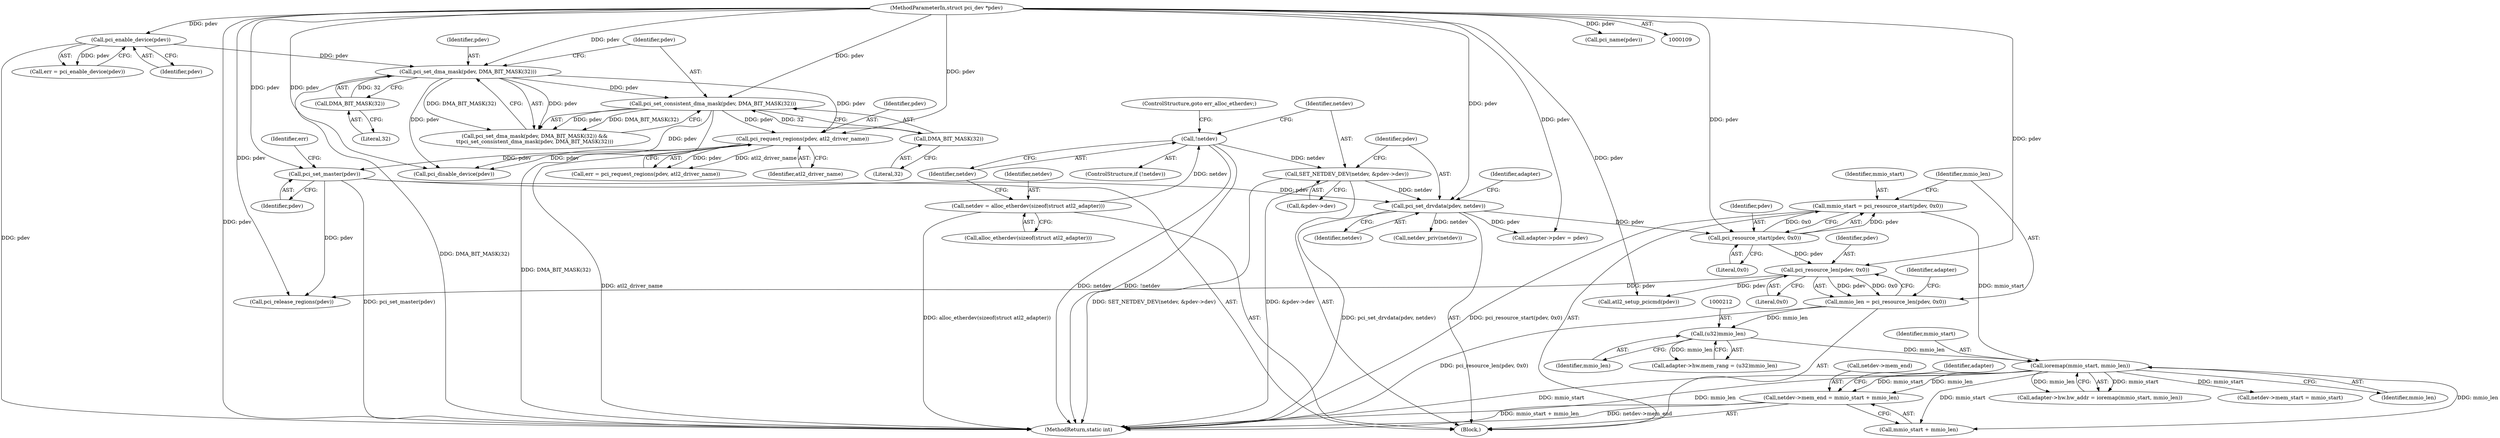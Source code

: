 digraph "0_linux_f43bfaeddc79effbf3d0fcb53ca477cca66f3db8@integer" {
"1000274" [label="(Call,netdev->mem_end = mmio_start + mmio_len)"];
"1000220" [label="(Call,ioremap(mmio_start, mmio_len))"];
"1000195" [label="(Call,mmio_start = pci_resource_start(pdev, 0x0))"];
"1000197" [label="(Call,pci_resource_start(pdev, 0x0))"];
"1000110" [label="(MethodParameterIn,struct pci_dev *pdev)"];
"1000171" [label="(Call,pci_set_drvdata(pdev, netdev))"];
"1000150" [label="(Call,pci_set_master(pdev))"];
"1000144" [label="(Call,pci_request_regions(pdev, atl2_driver_name))"];
"1000132" [label="(Call,pci_set_dma_mask(pdev, DMA_BIT_MASK(32)))"];
"1000124" [label="(Call,pci_enable_device(pdev))"];
"1000134" [label="(Call,DMA_BIT_MASK(32))"];
"1000136" [label="(Call,pci_set_consistent_dma_mask(pdev, DMA_BIT_MASK(32)))"];
"1000138" [label="(Call,DMA_BIT_MASK(32))"];
"1000165" [label="(Call,SET_NETDEV_DEV(netdev, &pdev->dev))"];
"1000162" [label="(Call,!netdev)"];
"1000156" [label="(Call,netdev = alloc_etherdev(sizeof(struct atl2_adapter)))"];
"1000211" [label="(Call,(u32)mmio_len)"];
"1000200" [label="(Call,mmio_len = pci_resource_len(pdev, 0x0))"];
"1000202" [label="(Call,pci_resource_len(pdev, 0x0))"];
"1000165" [label="(Call,SET_NETDEV_DEV(netdev, &pdev->dev))"];
"1000197" [label="(Call,pci_resource_start(pdev, 0x0))"];
"1000172" [label="(Identifier,pdev)"];
"1000146" [label="(Identifier,atl2_driver_name)"];
"1000428" [label="(Call,pci_release_regions(pdev))"];
"1000112" [label="(Block,)"];
"1000275" [label="(Call,netdev->mem_end)"];
"1000122" [label="(Call,err = pci_enable_device(pdev))"];
"1000139" [label="(Literal,32)"];
"1000176" [label="(Call,netdev_priv(netdev))"];
"1000164" [label="(ControlStructure,goto err_alloc_etherdev;)"];
"1000269" [label="(Call,netdev->mem_start = mmio_start)"];
"1000183" [label="(Call,adapter->pdev = pdev)"];
"1000436" [label="(MethodReturn,static int)"];
"1000195" [label="(Call,mmio_start = pci_resource_start(pdev, 0x0))"];
"1000200" [label="(Call,mmio_len = pci_resource_len(pdev, 0x0))"];
"1000222" [label="(Identifier,mmio_len)"];
"1000274" [label="(Call,netdev->mem_end = mmio_start + mmio_len)"];
"1000214" [label="(Call,adapter->hw.hw_addr = ioremap(mmio_start, mmio_len))"];
"1000144" [label="(Call,pci_request_regions(pdev, atl2_driver_name))"];
"1000166" [label="(Identifier,netdev)"];
"1000432" [label="(Call,pci_disable_device(pdev))"];
"1000125" [label="(Identifier,pdev)"];
"1000173" [label="(Identifier,netdev)"];
"1000163" [label="(Identifier,netdev)"];
"1000213" [label="(Identifier,mmio_len)"];
"1000205" [label="(Call,adapter->hw.mem_rang = (u32)mmio_len)"];
"1000158" [label="(Call,alloc_etherdev(sizeof(struct atl2_adapter)))"];
"1000198" [label="(Identifier,pdev)"];
"1000133" [label="(Identifier,pdev)"];
"1000221" [label="(Identifier,mmio_start)"];
"1000208" [label="(Identifier,adapter)"];
"1000283" [label="(Identifier,adapter)"];
"1000203" [label="(Identifier,pdev)"];
"1000151" [label="(Identifier,pdev)"];
"1000110" [label="(MethodParameterIn,struct pci_dev *pdev)"];
"1000171" [label="(Call,pci_set_drvdata(pdev, netdev))"];
"1000136" [label="(Call,pci_set_consistent_dma_mask(pdev, DMA_BIT_MASK(32)))"];
"1000150" [label="(Call,pci_set_master(pdev))"];
"1000131" [label="(Call,pci_set_dma_mask(pdev, DMA_BIT_MASK(32)) &&\n\t\tpci_set_consistent_dma_mask(pdev, DMA_BIT_MASK(32)))"];
"1000278" [label="(Call,mmio_start + mmio_len)"];
"1000199" [label="(Literal,0x0)"];
"1000236" [label="(Call,atl2_setup_pcicmd(pdev))"];
"1000261" [label="(Call,pci_name(pdev))"];
"1000138" [label="(Call,DMA_BIT_MASK(32))"];
"1000137" [label="(Identifier,pdev)"];
"1000167" [label="(Call,&pdev->dev)"];
"1000162" [label="(Call,!netdev)"];
"1000202" [label="(Call,pci_resource_len(pdev, 0x0))"];
"1000153" [label="(Identifier,err)"];
"1000142" [label="(Call,err = pci_request_regions(pdev, atl2_driver_name))"];
"1000220" [label="(Call,ioremap(mmio_start, mmio_len))"];
"1000204" [label="(Literal,0x0)"];
"1000135" [label="(Literal,32)"];
"1000201" [label="(Identifier,mmio_len)"];
"1000134" [label="(Call,DMA_BIT_MASK(32))"];
"1000161" [label="(ControlStructure,if (!netdev))"];
"1000156" [label="(Call,netdev = alloc_etherdev(sizeof(struct atl2_adapter)))"];
"1000132" [label="(Call,pci_set_dma_mask(pdev, DMA_BIT_MASK(32)))"];
"1000157" [label="(Identifier,netdev)"];
"1000196" [label="(Identifier,mmio_start)"];
"1000175" [label="(Identifier,adapter)"];
"1000124" [label="(Call,pci_enable_device(pdev))"];
"1000211" [label="(Call,(u32)mmio_len)"];
"1000145" [label="(Identifier,pdev)"];
"1000274" -> "1000112"  [label="AST: "];
"1000274" -> "1000278"  [label="CFG: "];
"1000275" -> "1000274"  [label="AST: "];
"1000278" -> "1000274"  [label="AST: "];
"1000283" -> "1000274"  [label="CFG: "];
"1000274" -> "1000436"  [label="DDG: netdev->mem_end"];
"1000274" -> "1000436"  [label="DDG: mmio_start + mmio_len"];
"1000220" -> "1000274"  [label="DDG: mmio_start"];
"1000220" -> "1000274"  [label="DDG: mmio_len"];
"1000220" -> "1000214"  [label="AST: "];
"1000220" -> "1000222"  [label="CFG: "];
"1000221" -> "1000220"  [label="AST: "];
"1000222" -> "1000220"  [label="AST: "];
"1000214" -> "1000220"  [label="CFG: "];
"1000220" -> "1000436"  [label="DDG: mmio_start"];
"1000220" -> "1000436"  [label="DDG: mmio_len"];
"1000220" -> "1000214"  [label="DDG: mmio_start"];
"1000220" -> "1000214"  [label="DDG: mmio_len"];
"1000195" -> "1000220"  [label="DDG: mmio_start"];
"1000211" -> "1000220"  [label="DDG: mmio_len"];
"1000220" -> "1000269"  [label="DDG: mmio_start"];
"1000220" -> "1000278"  [label="DDG: mmio_start"];
"1000220" -> "1000278"  [label="DDG: mmio_len"];
"1000195" -> "1000112"  [label="AST: "];
"1000195" -> "1000197"  [label="CFG: "];
"1000196" -> "1000195"  [label="AST: "];
"1000197" -> "1000195"  [label="AST: "];
"1000201" -> "1000195"  [label="CFG: "];
"1000195" -> "1000436"  [label="DDG: pci_resource_start(pdev, 0x0)"];
"1000197" -> "1000195"  [label="DDG: pdev"];
"1000197" -> "1000195"  [label="DDG: 0x0"];
"1000197" -> "1000199"  [label="CFG: "];
"1000198" -> "1000197"  [label="AST: "];
"1000199" -> "1000197"  [label="AST: "];
"1000110" -> "1000197"  [label="DDG: pdev"];
"1000171" -> "1000197"  [label="DDG: pdev"];
"1000197" -> "1000202"  [label="DDG: pdev"];
"1000110" -> "1000109"  [label="AST: "];
"1000110" -> "1000436"  [label="DDG: pdev"];
"1000110" -> "1000124"  [label="DDG: pdev"];
"1000110" -> "1000132"  [label="DDG: pdev"];
"1000110" -> "1000136"  [label="DDG: pdev"];
"1000110" -> "1000144"  [label="DDG: pdev"];
"1000110" -> "1000150"  [label="DDG: pdev"];
"1000110" -> "1000171"  [label="DDG: pdev"];
"1000110" -> "1000183"  [label="DDG: pdev"];
"1000110" -> "1000202"  [label="DDG: pdev"];
"1000110" -> "1000236"  [label="DDG: pdev"];
"1000110" -> "1000261"  [label="DDG: pdev"];
"1000110" -> "1000428"  [label="DDG: pdev"];
"1000110" -> "1000432"  [label="DDG: pdev"];
"1000171" -> "1000112"  [label="AST: "];
"1000171" -> "1000173"  [label="CFG: "];
"1000172" -> "1000171"  [label="AST: "];
"1000173" -> "1000171"  [label="AST: "];
"1000175" -> "1000171"  [label="CFG: "];
"1000171" -> "1000436"  [label="DDG: pci_set_drvdata(pdev, netdev)"];
"1000150" -> "1000171"  [label="DDG: pdev"];
"1000165" -> "1000171"  [label="DDG: netdev"];
"1000171" -> "1000176"  [label="DDG: netdev"];
"1000171" -> "1000183"  [label="DDG: pdev"];
"1000150" -> "1000112"  [label="AST: "];
"1000150" -> "1000151"  [label="CFG: "];
"1000151" -> "1000150"  [label="AST: "];
"1000153" -> "1000150"  [label="CFG: "];
"1000150" -> "1000436"  [label="DDG: pci_set_master(pdev)"];
"1000144" -> "1000150"  [label="DDG: pdev"];
"1000150" -> "1000428"  [label="DDG: pdev"];
"1000144" -> "1000142"  [label="AST: "];
"1000144" -> "1000146"  [label="CFG: "];
"1000145" -> "1000144"  [label="AST: "];
"1000146" -> "1000144"  [label="AST: "];
"1000142" -> "1000144"  [label="CFG: "];
"1000144" -> "1000436"  [label="DDG: atl2_driver_name"];
"1000144" -> "1000142"  [label="DDG: pdev"];
"1000144" -> "1000142"  [label="DDG: atl2_driver_name"];
"1000132" -> "1000144"  [label="DDG: pdev"];
"1000136" -> "1000144"  [label="DDG: pdev"];
"1000144" -> "1000432"  [label="DDG: pdev"];
"1000132" -> "1000131"  [label="AST: "];
"1000132" -> "1000134"  [label="CFG: "];
"1000133" -> "1000132"  [label="AST: "];
"1000134" -> "1000132"  [label="AST: "];
"1000137" -> "1000132"  [label="CFG: "];
"1000131" -> "1000132"  [label="CFG: "];
"1000132" -> "1000436"  [label="DDG: DMA_BIT_MASK(32)"];
"1000132" -> "1000131"  [label="DDG: pdev"];
"1000132" -> "1000131"  [label="DDG: DMA_BIT_MASK(32)"];
"1000124" -> "1000132"  [label="DDG: pdev"];
"1000134" -> "1000132"  [label="DDG: 32"];
"1000132" -> "1000136"  [label="DDG: pdev"];
"1000132" -> "1000432"  [label="DDG: pdev"];
"1000124" -> "1000122"  [label="AST: "];
"1000124" -> "1000125"  [label="CFG: "];
"1000125" -> "1000124"  [label="AST: "];
"1000122" -> "1000124"  [label="CFG: "];
"1000124" -> "1000436"  [label="DDG: pdev"];
"1000124" -> "1000122"  [label="DDG: pdev"];
"1000134" -> "1000135"  [label="CFG: "];
"1000135" -> "1000134"  [label="AST: "];
"1000136" -> "1000131"  [label="AST: "];
"1000136" -> "1000138"  [label="CFG: "];
"1000137" -> "1000136"  [label="AST: "];
"1000138" -> "1000136"  [label="AST: "];
"1000131" -> "1000136"  [label="CFG: "];
"1000136" -> "1000436"  [label="DDG: DMA_BIT_MASK(32)"];
"1000136" -> "1000131"  [label="DDG: pdev"];
"1000136" -> "1000131"  [label="DDG: DMA_BIT_MASK(32)"];
"1000138" -> "1000136"  [label="DDG: 32"];
"1000136" -> "1000432"  [label="DDG: pdev"];
"1000138" -> "1000139"  [label="CFG: "];
"1000139" -> "1000138"  [label="AST: "];
"1000165" -> "1000112"  [label="AST: "];
"1000165" -> "1000167"  [label="CFG: "];
"1000166" -> "1000165"  [label="AST: "];
"1000167" -> "1000165"  [label="AST: "];
"1000172" -> "1000165"  [label="CFG: "];
"1000165" -> "1000436"  [label="DDG: &pdev->dev"];
"1000165" -> "1000436"  [label="DDG: SET_NETDEV_DEV(netdev, &pdev->dev)"];
"1000162" -> "1000165"  [label="DDG: netdev"];
"1000162" -> "1000161"  [label="AST: "];
"1000162" -> "1000163"  [label="CFG: "];
"1000163" -> "1000162"  [label="AST: "];
"1000164" -> "1000162"  [label="CFG: "];
"1000166" -> "1000162"  [label="CFG: "];
"1000162" -> "1000436"  [label="DDG: netdev"];
"1000162" -> "1000436"  [label="DDG: !netdev"];
"1000156" -> "1000162"  [label="DDG: netdev"];
"1000156" -> "1000112"  [label="AST: "];
"1000156" -> "1000158"  [label="CFG: "];
"1000157" -> "1000156"  [label="AST: "];
"1000158" -> "1000156"  [label="AST: "];
"1000163" -> "1000156"  [label="CFG: "];
"1000156" -> "1000436"  [label="DDG: alloc_etherdev(sizeof(struct atl2_adapter))"];
"1000211" -> "1000205"  [label="AST: "];
"1000211" -> "1000213"  [label="CFG: "];
"1000212" -> "1000211"  [label="AST: "];
"1000213" -> "1000211"  [label="AST: "];
"1000205" -> "1000211"  [label="CFG: "];
"1000211" -> "1000205"  [label="DDG: mmio_len"];
"1000200" -> "1000211"  [label="DDG: mmio_len"];
"1000200" -> "1000112"  [label="AST: "];
"1000200" -> "1000202"  [label="CFG: "];
"1000201" -> "1000200"  [label="AST: "];
"1000202" -> "1000200"  [label="AST: "];
"1000208" -> "1000200"  [label="CFG: "];
"1000200" -> "1000436"  [label="DDG: pci_resource_len(pdev, 0x0)"];
"1000202" -> "1000200"  [label="DDG: pdev"];
"1000202" -> "1000200"  [label="DDG: 0x0"];
"1000202" -> "1000204"  [label="CFG: "];
"1000203" -> "1000202"  [label="AST: "];
"1000204" -> "1000202"  [label="AST: "];
"1000202" -> "1000236"  [label="DDG: pdev"];
"1000202" -> "1000428"  [label="DDG: pdev"];
}
